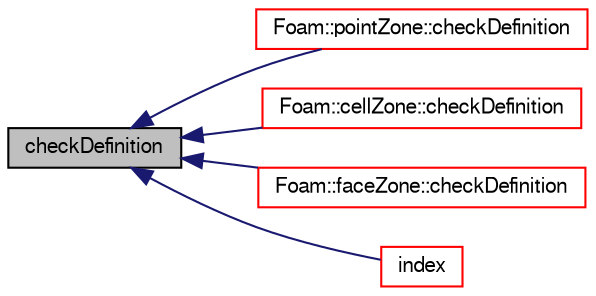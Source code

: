 digraph "checkDefinition"
{
  bgcolor="transparent";
  edge [fontname="FreeSans",fontsize="10",labelfontname="FreeSans",labelfontsize="10"];
  node [fontname="FreeSans",fontsize="10",shape=record];
  rankdir="LR";
  Node325 [label="checkDefinition",height=0.2,width=0.4,color="black", fillcolor="grey75", style="filled", fontcolor="black"];
  Node325 -> Node326 [dir="back",color="midnightblue",fontsize="10",style="solid",fontname="FreeSans"];
  Node326 [label="Foam::pointZone::checkDefinition",height=0.2,width=0.4,color="red",URL="$a27514.html#a039ec44911bfb8cd28ffd27a600e6fc5",tooltip="Check zone definition. Return true if in error. "];
  Node325 -> Node328 [dir="back",color="midnightblue",fontsize="10",style="solid",fontname="FreeSans"];
  Node328 [label="Foam::cellZone::checkDefinition",height=0.2,width=0.4,color="red",URL="$a27506.html#a039ec44911bfb8cd28ffd27a600e6fc5",tooltip="Check zone definition. Return true if in error. "];
  Node325 -> Node330 [dir="back",color="midnightblue",fontsize="10",style="solid",fontname="FreeSans"];
  Node330 [label="Foam::faceZone::checkDefinition",height=0.2,width=0.4,color="red",URL="$a27510.html#a039ec44911bfb8cd28ffd27a600e6fc5",tooltip="Check zone definition. Return true if in error. "];
  Node325 -> Node421 [dir="back",color="midnightblue",fontsize="10",style="solid",fontname="FreeSans"];
  Node421 [label="index",height=0.2,width=0.4,color="red",URL="$a27518.html#a4a438520bb14406481732edc13c119c7",tooltip="Return the index of this zone in zone list. "];
}
